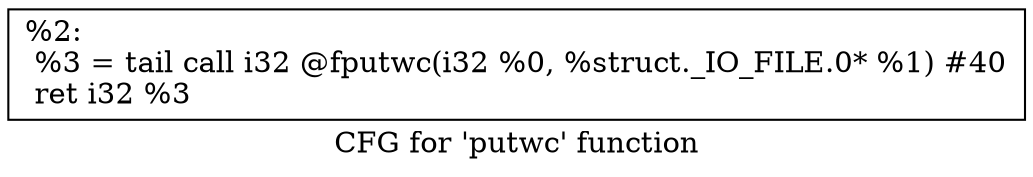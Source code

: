 digraph "CFG for 'putwc' function" {
	label="CFG for 'putwc' function";

	Node0x1e98cf0 [shape=record,label="{%2:\l  %3 = tail call i32 @fputwc(i32 %0, %struct._IO_FILE.0* %1) #40\l  ret i32 %3\l}"];
}
